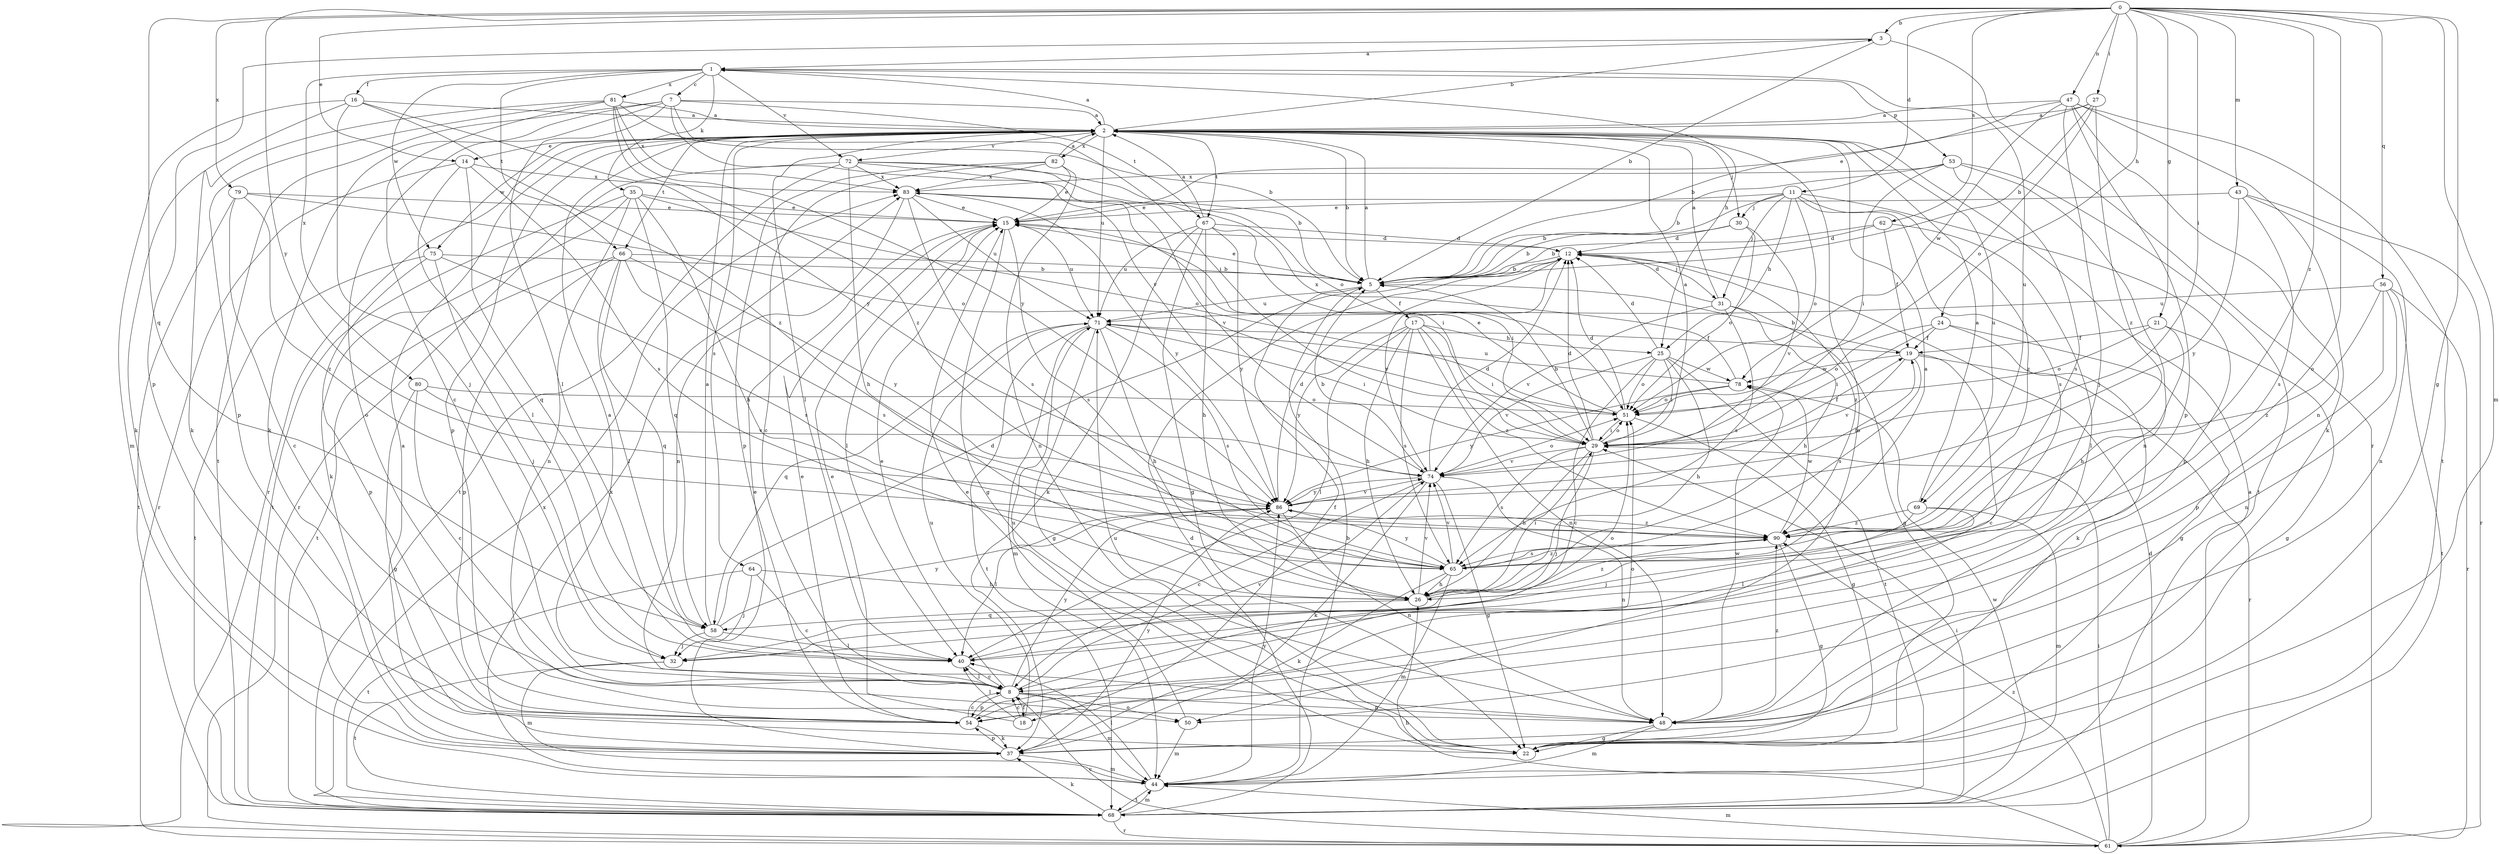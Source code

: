 strict digraph  {
0;
1;
2;
3;
5;
7;
8;
11;
12;
14;
15;
16;
17;
18;
19;
21;
22;
24;
25;
26;
27;
29;
30;
31;
32;
35;
37;
40;
43;
44;
47;
48;
50;
51;
53;
54;
56;
58;
61;
62;
64;
65;
66;
67;
68;
69;
71;
72;
74;
75;
78;
79;
80;
81;
82;
83;
86;
90;
0 -> 3  [label=b];
0 -> 11  [label=d];
0 -> 14  [label=e];
0 -> 21  [label=g];
0 -> 22  [label=g];
0 -> 24  [label=h];
0 -> 27  [label=i];
0 -> 29  [label=i];
0 -> 43  [label=m];
0 -> 44  [label=m];
0 -> 47  [label=n];
0 -> 50  [label=o];
0 -> 56  [label=q];
0 -> 58  [label=q];
0 -> 62  [label=s];
0 -> 79  [label=x];
0 -> 86  [label=y];
0 -> 90  [label=z];
1 -> 7  [label=c];
1 -> 16  [label=f];
1 -> 25  [label=h];
1 -> 35  [label=k];
1 -> 53  [label=p];
1 -> 66  [label=t];
1 -> 69  [label=u];
1 -> 72  [label=v];
1 -> 75  [label=w];
1 -> 80  [label=x];
1 -> 81  [label=x];
2 -> 1  [label=a];
2 -> 3  [label=b];
2 -> 5  [label=b];
2 -> 14  [label=e];
2 -> 30  [label=j];
2 -> 40  [label=l];
2 -> 50  [label=o];
2 -> 54  [label=p];
2 -> 61  [label=r];
2 -> 64  [label=s];
2 -> 66  [label=t];
2 -> 67  [label=t];
2 -> 69  [label=u];
2 -> 71  [label=u];
2 -> 72  [label=v];
2 -> 75  [label=w];
2 -> 82  [label=x];
3 -> 1  [label=a];
3 -> 5  [label=b];
3 -> 54  [label=p];
3 -> 61  [label=r];
5 -> 2  [label=a];
5 -> 15  [label=e];
5 -> 17  [label=f];
5 -> 18  [label=f];
5 -> 71  [label=u];
7 -> 2  [label=a];
7 -> 29  [label=i];
7 -> 37  [label=k];
7 -> 40  [label=l];
7 -> 50  [label=o];
7 -> 67  [label=t];
7 -> 68  [label=t];
7 -> 74  [label=v];
8 -> 2  [label=a];
8 -> 15  [label=e];
8 -> 18  [label=f];
8 -> 40  [label=l];
8 -> 44  [label=m];
8 -> 48  [label=n];
8 -> 50  [label=o];
8 -> 54  [label=p];
8 -> 74  [label=v];
8 -> 86  [label=y];
11 -> 5  [label=b];
11 -> 15  [label=e];
11 -> 25  [label=h];
11 -> 30  [label=j];
11 -> 31  [label=j];
11 -> 51  [label=o];
11 -> 54  [label=p];
11 -> 65  [label=s];
11 -> 90  [label=z];
12 -> 5  [label=b];
12 -> 31  [label=j];
12 -> 74  [label=v];
12 -> 90  [label=z];
14 -> 40  [label=l];
14 -> 58  [label=q];
14 -> 61  [label=r];
14 -> 65  [label=s];
14 -> 83  [label=x];
15 -> 12  [label=d];
15 -> 22  [label=g];
15 -> 40  [label=l];
15 -> 65  [label=s];
15 -> 71  [label=u];
16 -> 2  [label=a];
16 -> 32  [label=j];
16 -> 37  [label=k];
16 -> 44  [label=m];
16 -> 86  [label=y];
16 -> 90  [label=z];
17 -> 25  [label=h];
17 -> 26  [label=h];
17 -> 29  [label=i];
17 -> 40  [label=l];
17 -> 48  [label=n];
17 -> 65  [label=s];
17 -> 86  [label=y];
17 -> 90  [label=z];
18 -> 8  [label=c];
18 -> 15  [label=e];
18 -> 40  [label=l];
18 -> 71  [label=u];
19 -> 5  [label=b];
19 -> 8  [label=c];
19 -> 61  [label=r];
19 -> 65  [label=s];
19 -> 74  [label=v];
19 -> 78  [label=w];
21 -> 19  [label=f];
21 -> 22  [label=g];
21 -> 26  [label=h];
21 -> 51  [label=o];
22 -> 15  [label=e];
22 -> 71  [label=u];
24 -> 19  [label=f];
24 -> 22  [label=g];
24 -> 29  [label=i];
24 -> 37  [label=k];
24 -> 51  [label=o];
25 -> 8  [label=c];
25 -> 12  [label=d];
25 -> 26  [label=h];
25 -> 29  [label=i];
25 -> 51  [label=o];
25 -> 68  [label=t];
25 -> 74  [label=v];
25 -> 78  [label=w];
26 -> 2  [label=a];
26 -> 29  [label=i];
26 -> 58  [label=q];
26 -> 74  [label=v];
26 -> 90  [label=z];
27 -> 2  [label=a];
27 -> 5  [label=b];
27 -> 15  [label=e];
27 -> 51  [label=o];
27 -> 90  [label=z];
29 -> 2  [label=a];
29 -> 5  [label=b];
29 -> 12  [label=d];
29 -> 19  [label=f];
29 -> 26  [label=h];
29 -> 32  [label=j];
29 -> 51  [label=o];
29 -> 65  [label=s];
29 -> 74  [label=v];
30 -> 5  [label=b];
30 -> 12  [label=d];
30 -> 51  [label=o];
30 -> 74  [label=v];
31 -> 2  [label=a];
31 -> 12  [label=d];
31 -> 22  [label=g];
31 -> 26  [label=h];
31 -> 65  [label=s];
31 -> 74  [label=v];
32 -> 44  [label=m];
32 -> 68  [label=t];
35 -> 15  [label=e];
35 -> 26  [label=h];
35 -> 37  [label=k];
35 -> 48  [label=n];
35 -> 51  [label=o];
35 -> 58  [label=q];
35 -> 68  [label=t];
37 -> 2  [label=a];
37 -> 15  [label=e];
37 -> 44  [label=m];
37 -> 54  [label=p];
37 -> 86  [label=y];
40 -> 8  [label=c];
40 -> 51  [label=o];
43 -> 15  [label=e];
43 -> 48  [label=n];
43 -> 61  [label=r];
43 -> 65  [label=s];
43 -> 86  [label=y];
44 -> 5  [label=b];
44 -> 40  [label=l];
44 -> 68  [label=t];
44 -> 83  [label=x];
44 -> 86  [label=y];
47 -> 2  [label=a];
47 -> 5  [label=b];
47 -> 32  [label=j];
47 -> 37  [label=k];
47 -> 48  [label=n];
47 -> 54  [label=p];
47 -> 68  [label=t];
47 -> 78  [label=w];
48 -> 22  [label=g];
48 -> 44  [label=m];
48 -> 78  [label=w];
48 -> 90  [label=z];
50 -> 44  [label=m];
50 -> 71  [label=u];
51 -> 12  [label=d];
51 -> 15  [label=e];
51 -> 22  [label=g];
51 -> 29  [label=i];
53 -> 5  [label=b];
53 -> 29  [label=i];
53 -> 48  [label=n];
53 -> 65  [label=s];
53 -> 68  [label=t];
53 -> 83  [label=x];
54 -> 8  [label=c];
54 -> 15  [label=e];
54 -> 37  [label=k];
54 -> 51  [label=o];
56 -> 48  [label=n];
56 -> 54  [label=p];
56 -> 61  [label=r];
56 -> 68  [label=t];
56 -> 71  [label=u];
56 -> 90  [label=z];
58 -> 2  [label=a];
58 -> 12  [label=d];
58 -> 32  [label=j];
58 -> 40  [label=l];
58 -> 86  [label=y];
61 -> 2  [label=a];
61 -> 8  [label=c];
61 -> 12  [label=d];
61 -> 26  [label=h];
61 -> 29  [label=i];
61 -> 44  [label=m];
61 -> 90  [label=z];
62 -> 5  [label=b];
62 -> 12  [label=d];
62 -> 19  [label=f];
62 -> 40  [label=l];
64 -> 8  [label=c];
64 -> 26  [label=h];
64 -> 32  [label=j];
64 -> 68  [label=t];
65 -> 26  [label=h];
65 -> 37  [label=k];
65 -> 44  [label=m];
65 -> 74  [label=v];
65 -> 86  [label=y];
65 -> 90  [label=z];
66 -> 5  [label=b];
66 -> 40  [label=l];
66 -> 54  [label=p];
66 -> 58  [label=q];
66 -> 65  [label=s];
66 -> 68  [label=t];
66 -> 86  [label=y];
67 -> 2  [label=a];
67 -> 12  [label=d];
67 -> 22  [label=g];
67 -> 26  [label=h];
67 -> 29  [label=i];
67 -> 37  [label=k];
67 -> 71  [label=u];
67 -> 86  [label=y];
68 -> 12  [label=d];
68 -> 29  [label=i];
68 -> 37  [label=k];
68 -> 44  [label=m];
68 -> 61  [label=r];
68 -> 78  [label=w];
68 -> 83  [label=x];
69 -> 2  [label=a];
69 -> 32  [label=j];
69 -> 40  [label=l];
69 -> 44  [label=m];
69 -> 90  [label=z];
71 -> 19  [label=f];
71 -> 22  [label=g];
71 -> 26  [label=h];
71 -> 29  [label=i];
71 -> 44  [label=m];
71 -> 58  [label=q];
71 -> 65  [label=s];
71 -> 68  [label=t];
72 -> 5  [label=b];
72 -> 26  [label=h];
72 -> 51  [label=o];
72 -> 61  [label=r];
72 -> 68  [label=t];
72 -> 74  [label=v];
72 -> 83  [label=x];
74 -> 5  [label=b];
74 -> 8  [label=c];
74 -> 12  [label=d];
74 -> 22  [label=g];
74 -> 37  [label=k];
74 -> 48  [label=n];
74 -> 51  [label=o];
74 -> 86  [label=y];
75 -> 5  [label=b];
75 -> 32  [label=j];
75 -> 54  [label=p];
75 -> 65  [label=s];
75 -> 68  [label=t];
78 -> 51  [label=o];
78 -> 71  [label=u];
78 -> 83  [label=x];
78 -> 86  [label=y];
79 -> 8  [label=c];
79 -> 15  [label=e];
79 -> 51  [label=o];
79 -> 68  [label=t];
79 -> 90  [label=z];
80 -> 8  [label=c];
80 -> 22  [label=g];
80 -> 51  [label=o];
80 -> 74  [label=v];
81 -> 2  [label=a];
81 -> 5  [label=b];
81 -> 8  [label=c];
81 -> 37  [label=k];
81 -> 54  [label=p];
81 -> 83  [label=x];
81 -> 86  [label=y];
81 -> 90  [label=z];
82 -> 2  [label=a];
82 -> 8  [label=c];
82 -> 15  [label=e];
82 -> 48  [label=n];
82 -> 54  [label=p];
82 -> 83  [label=x];
83 -> 15  [label=e];
83 -> 29  [label=i];
83 -> 48  [label=n];
83 -> 65  [label=s];
83 -> 71  [label=u];
83 -> 86  [label=y];
86 -> 12  [label=d];
86 -> 19  [label=f];
86 -> 40  [label=l];
86 -> 48  [label=n];
86 -> 74  [label=v];
86 -> 90  [label=z];
90 -> 22  [label=g];
90 -> 65  [label=s];
90 -> 78  [label=w];
}
